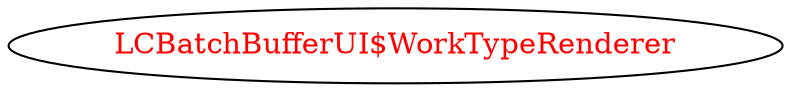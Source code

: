 digraph dependencyGraph {
 concentrate=true;
 ranksep="2.0";
 rankdir="LR"; 
 splines="ortho";
"LCBatchBufferUI$WorkTypeRenderer" [fontcolor="red"];
}